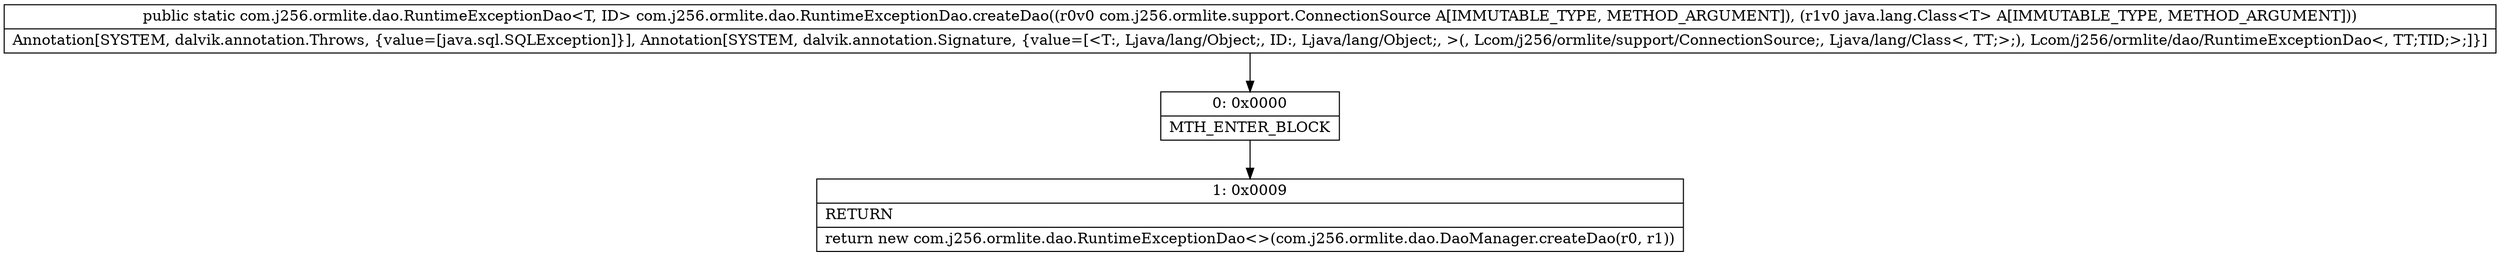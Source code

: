digraph "CFG forcom.j256.ormlite.dao.RuntimeExceptionDao.createDao(Lcom\/j256\/ormlite\/support\/ConnectionSource;Ljava\/lang\/Class;)Lcom\/j256\/ormlite\/dao\/RuntimeExceptionDao;" {
Node_0 [shape=record,label="{0\:\ 0x0000|MTH_ENTER_BLOCK\l}"];
Node_1 [shape=record,label="{1\:\ 0x0009|RETURN\l|return new com.j256.ormlite.dao.RuntimeExceptionDao\<\>(com.j256.ormlite.dao.DaoManager.createDao(r0, r1))\l}"];
MethodNode[shape=record,label="{public static com.j256.ormlite.dao.RuntimeExceptionDao\<T, ID\> com.j256.ormlite.dao.RuntimeExceptionDao.createDao((r0v0 com.j256.ormlite.support.ConnectionSource A[IMMUTABLE_TYPE, METHOD_ARGUMENT]), (r1v0 java.lang.Class\<T\> A[IMMUTABLE_TYPE, METHOD_ARGUMENT]))  | Annotation[SYSTEM, dalvik.annotation.Throws, \{value=[java.sql.SQLException]\}], Annotation[SYSTEM, dalvik.annotation.Signature, \{value=[\<T:, Ljava\/lang\/Object;, ID:, Ljava\/lang\/Object;, \>(, Lcom\/j256\/ormlite\/support\/ConnectionSource;, Ljava\/lang\/Class\<, TT;\>;), Lcom\/j256\/ormlite\/dao\/RuntimeExceptionDao\<, TT;TID;\>;]\}]\l}"];
MethodNode -> Node_0;
Node_0 -> Node_1;
}

